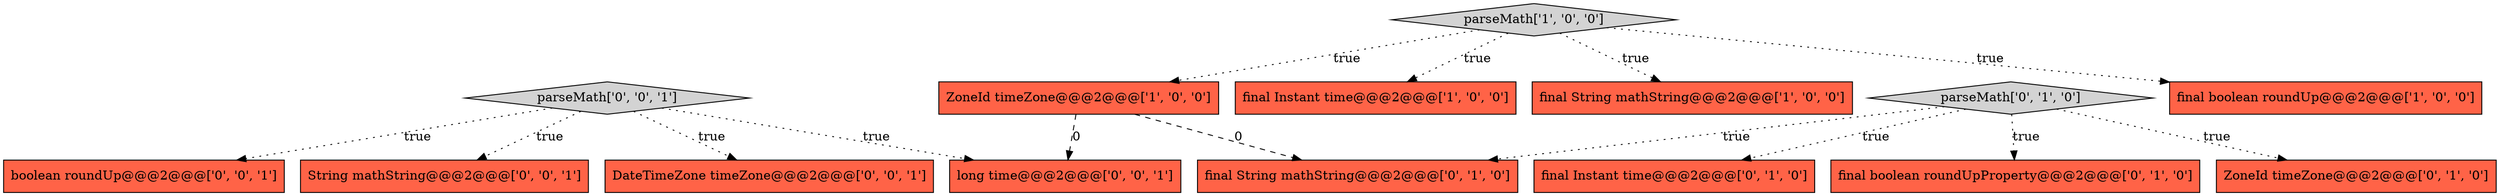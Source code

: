 digraph {
11 [style = filled, label = "boolean roundUp@@@2@@@['0', '0', '1']", fillcolor = tomato, shape = box image = "AAA0AAABBB3BBB"];
7 [style = filled, label = "final Instant time@@@2@@@['0', '1', '0']", fillcolor = tomato, shape = box image = "AAA0AAABBB2BBB"];
1 [style = filled, label = "final Instant time@@@2@@@['1', '0', '0']", fillcolor = tomato, shape = box image = "AAA0AAABBB1BBB"];
12 [style = filled, label = "parseMath['0', '0', '1']", fillcolor = lightgray, shape = diamond image = "AAA0AAABBB3BBB"];
3 [style = filled, label = "final String mathString@@@2@@@['1', '0', '0']", fillcolor = tomato, shape = box image = "AAA0AAABBB1BBB"];
5 [style = filled, label = "final boolean roundUpProperty@@@2@@@['0', '1', '0']", fillcolor = tomato, shape = box image = "AAA0AAABBB2BBB"];
6 [style = filled, label = "ZoneId timeZone@@@2@@@['0', '1', '0']", fillcolor = tomato, shape = box image = "AAA0AAABBB2BBB"];
4 [style = filled, label = "ZoneId timeZone@@@2@@@['1', '0', '0']", fillcolor = tomato, shape = box image = "AAA1AAABBB1BBB"];
8 [style = filled, label = "final String mathString@@@2@@@['0', '1', '0']", fillcolor = tomato, shape = box image = "AAA1AAABBB2BBB"];
14 [style = filled, label = "long time@@@2@@@['0', '0', '1']", fillcolor = tomato, shape = box image = "AAA0AAABBB3BBB"];
10 [style = filled, label = "String mathString@@@2@@@['0', '0', '1']", fillcolor = tomato, shape = box image = "AAA0AAABBB3BBB"];
13 [style = filled, label = "DateTimeZone timeZone@@@2@@@['0', '0', '1']", fillcolor = tomato, shape = box image = "AAA0AAABBB3BBB"];
2 [style = filled, label = "final boolean roundUp@@@2@@@['1', '0', '0']", fillcolor = tomato, shape = box image = "AAA0AAABBB1BBB"];
0 [style = filled, label = "parseMath['1', '0', '0']", fillcolor = lightgray, shape = diamond image = "AAA0AAABBB1BBB"];
9 [style = filled, label = "parseMath['0', '1', '0']", fillcolor = lightgray, shape = diamond image = "AAA0AAABBB2BBB"];
12->14 [style = dotted, label="true"];
4->14 [style = dashed, label="0"];
12->13 [style = dotted, label="true"];
0->3 [style = dotted, label="true"];
0->2 [style = dotted, label="true"];
4->8 [style = dashed, label="0"];
9->7 [style = dotted, label="true"];
12->10 [style = dotted, label="true"];
9->6 [style = dotted, label="true"];
0->4 [style = dotted, label="true"];
12->11 [style = dotted, label="true"];
0->1 [style = dotted, label="true"];
9->8 [style = dotted, label="true"];
9->5 [style = dotted, label="true"];
}
